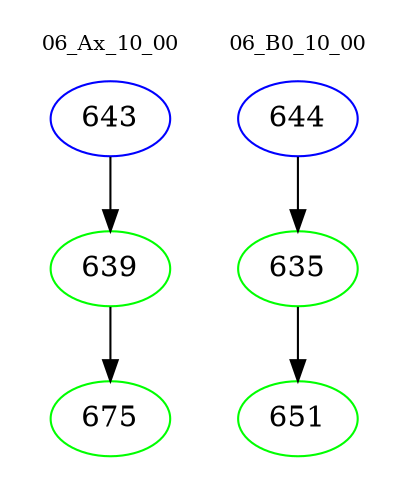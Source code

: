 digraph{
subgraph cluster_0 {
color = white
label = "06_Ax_10_00";
fontsize=10;
T0_643 [label="643", color="blue"]
T0_643 -> T0_639 [color="black"]
T0_639 [label="639", color="green"]
T0_639 -> T0_675 [color="black"]
T0_675 [label="675", color="green"]
}
subgraph cluster_1 {
color = white
label = "06_B0_10_00";
fontsize=10;
T1_644 [label="644", color="blue"]
T1_644 -> T1_635 [color="black"]
T1_635 [label="635", color="green"]
T1_635 -> T1_651 [color="black"]
T1_651 [label="651", color="green"]
}
}

